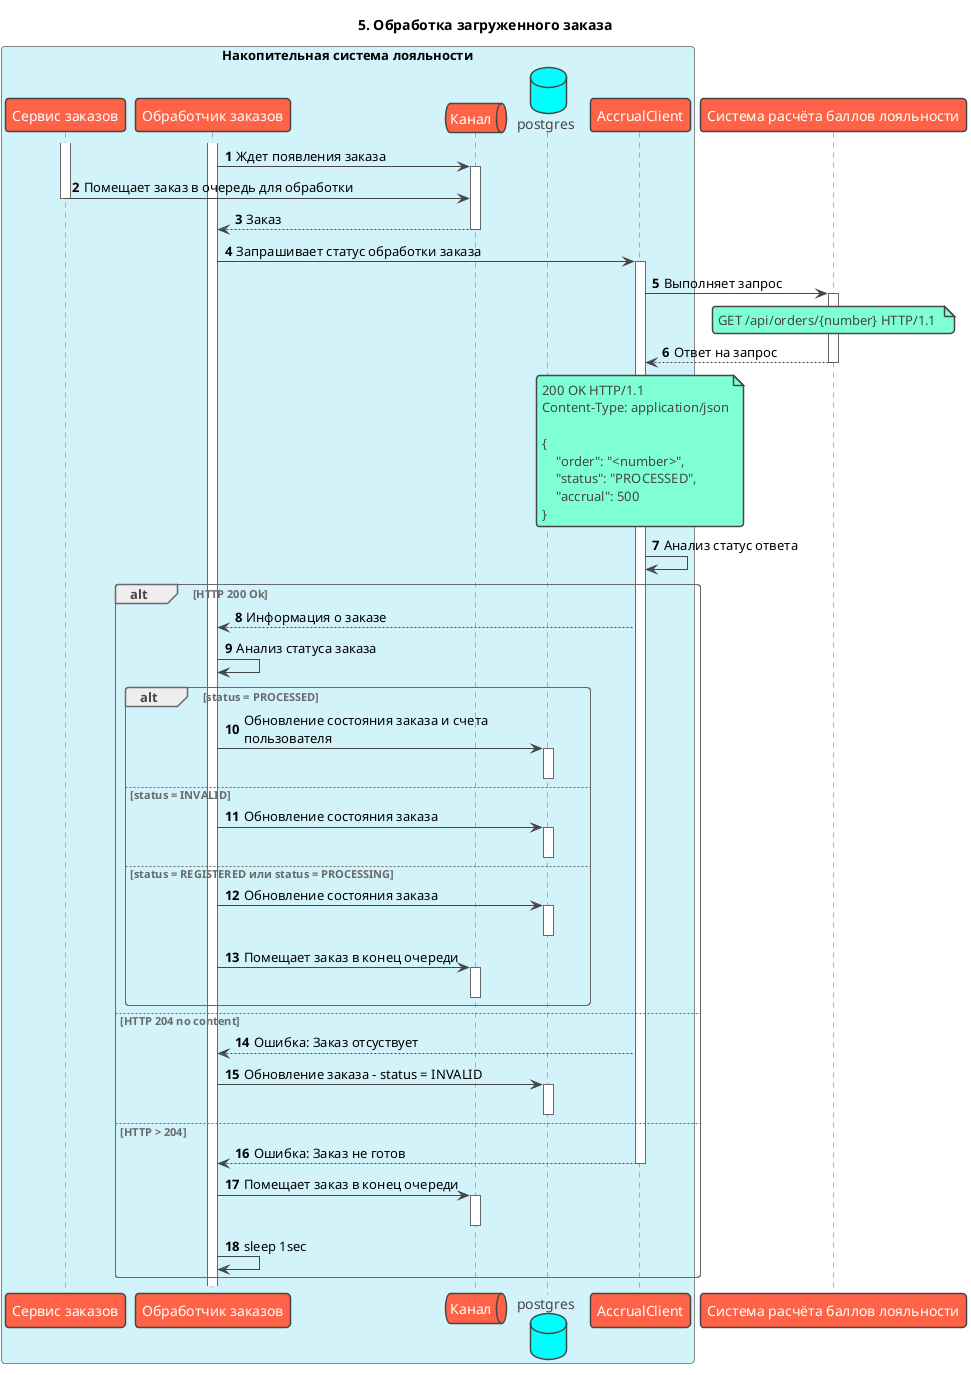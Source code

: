 @startuml
!theme vibrant
title: 5. Обработка загруженного заказа
skinparam maxMessageSize 300
autonumber

box "Накопительная система лояльности" #d3f3fa
participant "Сервис заказов" as order
participant "Обработчик заказов" as worker
queue "Канал" as queue
database "postgres" as db
participant "AccrualClient" as accrual_client
end box

participant "Система расчёта баллов лояльности" as accrual

activate order
activate worker
worker -> queue ++ : Ждет появления заказа
order -> queue: Помещает заказ в очередь для обработки
deactivate order
queue --> worker: Заказ
deactivate queue
worker -> accrual_client ++ : Запрашивает статус обработки заказа
accrual_client -> accrual ++ : Выполняет запрос
note over accrual
    GET /api/orders/{number} HTTP/1.1 
end note
return Ответ на запрос
note over accrual_client
  200 OK HTTP/1.1
  Content-Type: application/json
  
  {
      "order": "<number>",
      "status": "PROCESSED",
      "accrual": 500
  }
end note   
accrual_client -> accrual_client: Анализ статус ответа
alt HTTP 200 Ok
    accrual_client --> worker : Информация о заказе
    worker -> worker: Анализ статуса заказа
    alt status = PROCESSED
        worker -> db ++ : Обновление состояния заказа и счета пользователя
        deactivate db
    else status = INVALID
        worker -> db ++ : Обновление состояния заказа
        deactivate db
    else status = REGISTERED или status = PROCESSING
        worker -> db ++ : Обновление состояния заказа
        deactivate db
        worker -> queue ++ : Помещает заказ в конец очереди
        deactivate queue
    end
else HTTP 204 no content
    accrual_client --> worker : Ошибка: Заказ отсуствует
    worker -> db ++ : Обновление заказа - status = INVALID
    deactivate db
else HTTP > 204
    accrual_client --> worker : Ошибка: Заказ не готов
    deactivate accrual_client
    worker -> queue ++ : Помещает заказ в конец очереди
    deactivate queue
    worker -> worker: sleep 1sec
end
@enduml